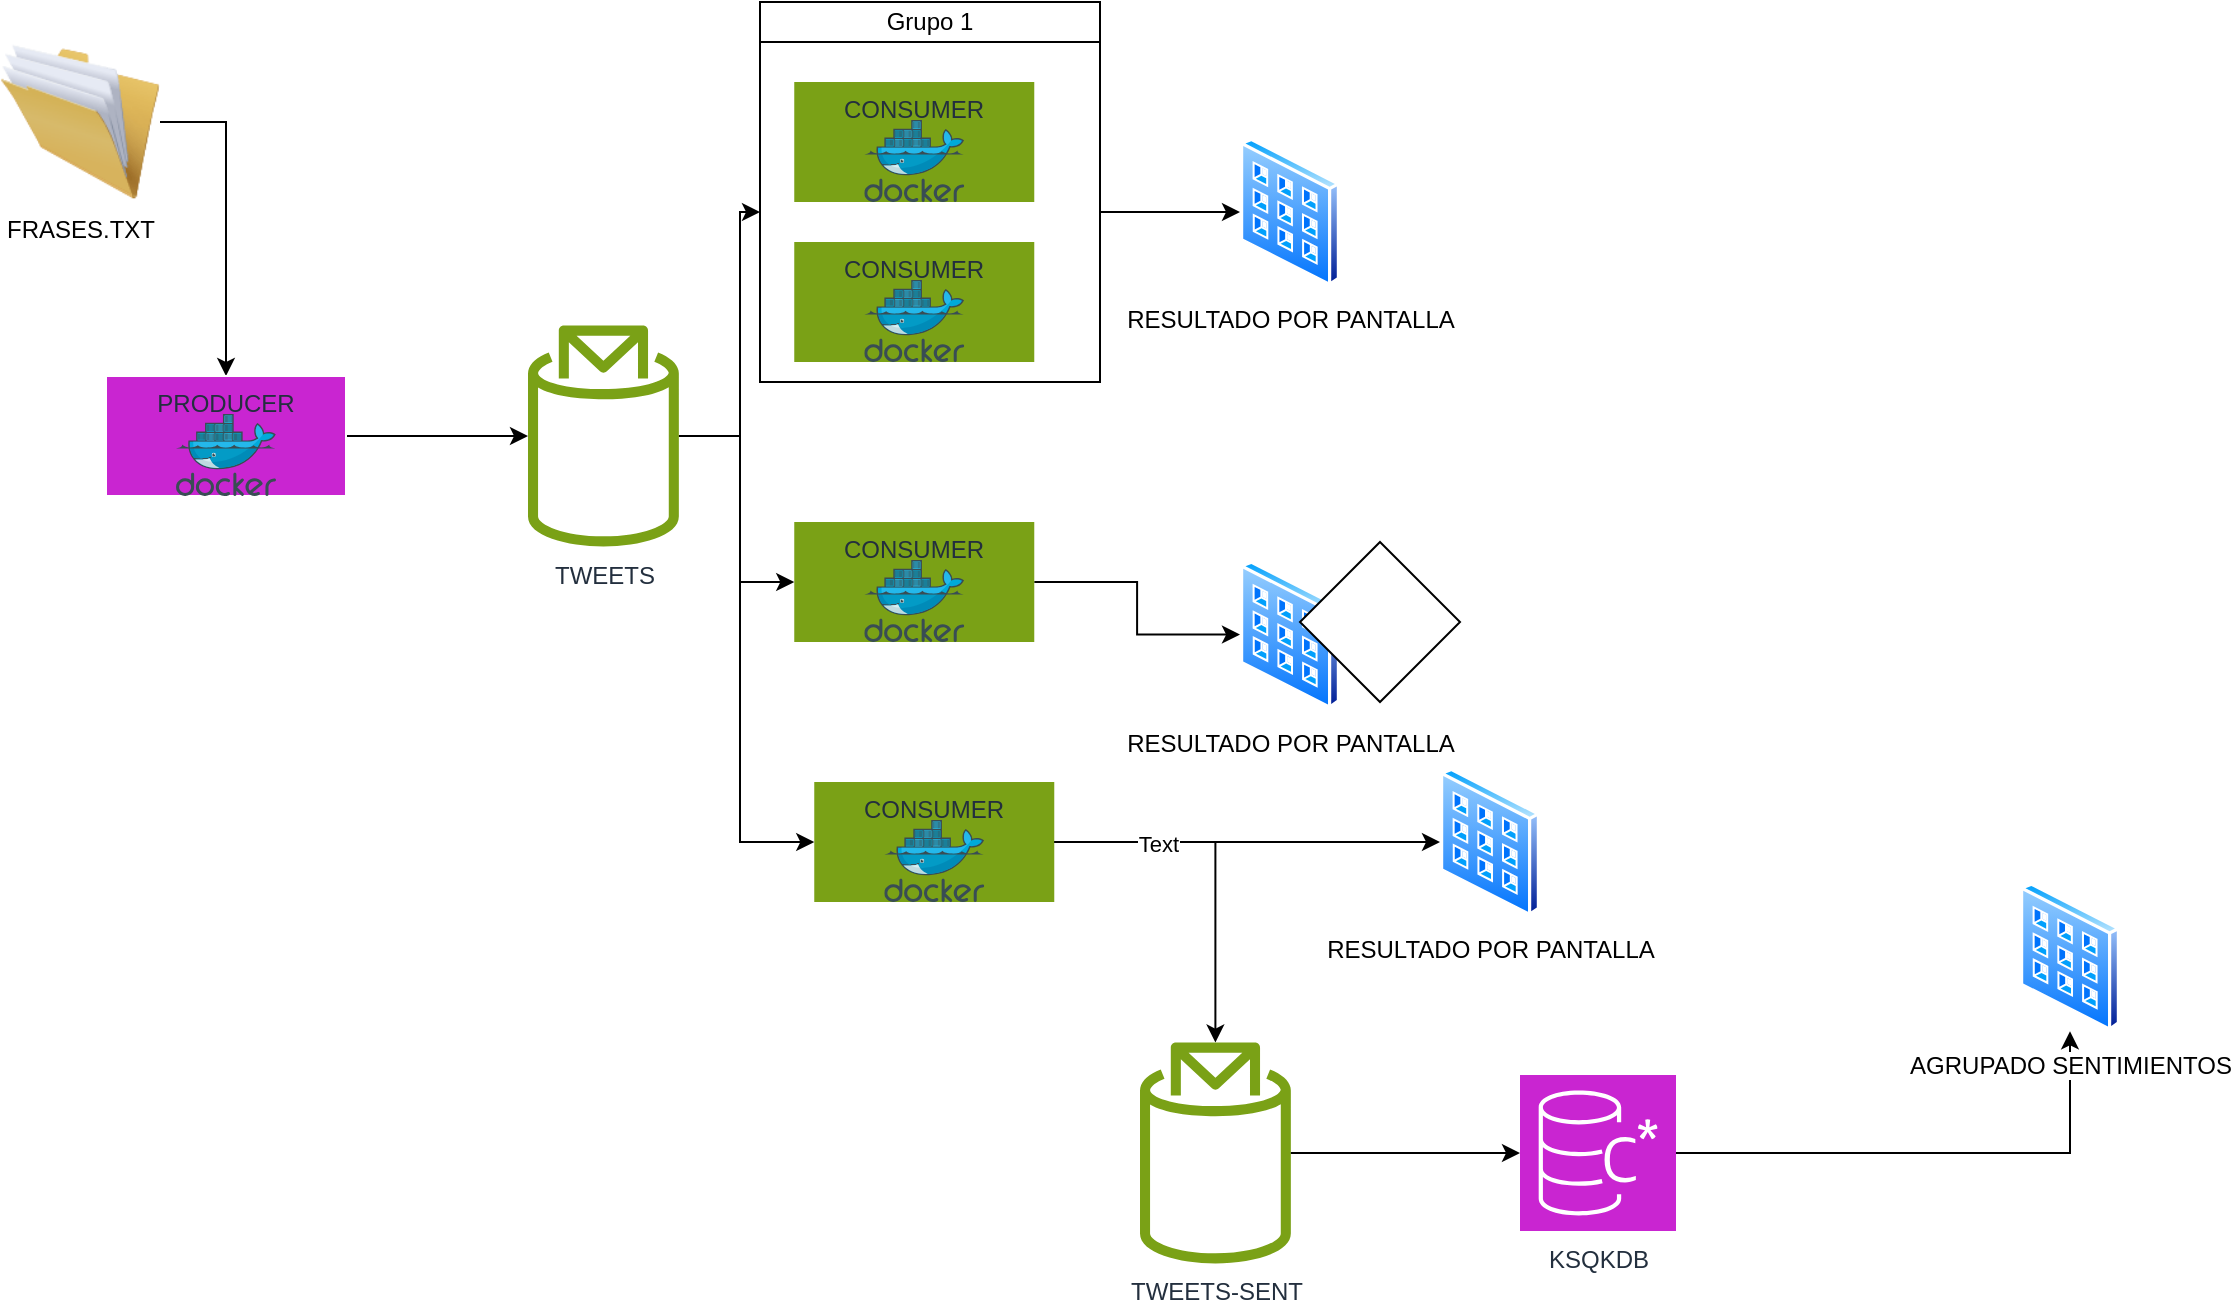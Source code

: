 <mxfile version="24.0.7" type="device">
  <diagram name="Página-1" id="r_L3bI0D3DNZWXaoevs4">
    <mxGraphModel dx="2213" dy="751" grid="1" gridSize="10" guides="1" tooltips="1" connect="1" arrows="1" fold="1" page="1" pageScale="1" pageWidth="827" pageHeight="1169" math="0" shadow="0">
      <root>
        <mxCell id="0" />
        <mxCell id="1" parent="0" />
        <mxCell id="WlXBjvaKJyTg54zayvFo-3" value="" style="whiteSpace=wrap;html=1;aspect=fixed;" parent="1" vertex="1">
          <mxGeometry x="-430" y="50" width="170" height="170" as="geometry" />
        </mxCell>
        <mxCell id="4SxkwOEJ3njyPt0Nz02--3" value="" style="edgeStyle=orthogonalEdgeStyle;rounded=0;orthogonalLoop=1;jettySize=auto;html=1;exitX=1;exitY=0.5;exitDx=0;exitDy=0;" parent="1" source="4SxkwOEJ3njyPt0Nz02--6" target="4SxkwOEJ3njyPt0Nz02--2" edge="1">
          <mxGeometry relative="1" as="geometry">
            <mxPoint x="-606" y="109" as="sourcePoint" />
          </mxGeometry>
        </mxCell>
        <mxCell id="4SxkwOEJ3njyPt0Nz02--7" style="edgeStyle=orthogonalEdgeStyle;rounded=0;orthogonalLoop=1;jettySize=auto;html=1;" parent="1" source="4SxkwOEJ3njyPt0Nz02--2" target="4SxkwOEJ3njyPt0Nz02--4" edge="1">
          <mxGeometry relative="1" as="geometry" />
        </mxCell>
        <mxCell id="4SxkwOEJ3njyPt0Nz02--2" value="PRODUCER" style="whiteSpace=wrap;html=1;verticalAlign=top;fillColor=#C925D1;strokeColor=#ffffff;fontColor=#232F3E;sketch=0;dashed=0;fontStyle=0;" parent="1" vertex="1">
          <mxGeometry x="-757" y="217" width="120" height="60" as="geometry" />
        </mxCell>
        <mxCell id="4SxkwOEJ3njyPt0Nz02--9" value="" style="edgeStyle=orthogonalEdgeStyle;rounded=0;orthogonalLoop=1;jettySize=auto;html=1;entryX=0;entryY=0.5;entryDx=0;entryDy=0;" parent="1" source="4SxkwOEJ3njyPt0Nz02--4" target="WlXBjvaKJyTg54zayvFo-3" edge="1">
          <mxGeometry relative="1" as="geometry">
            <Array as="points">
              <mxPoint x="-440" y="247" />
              <mxPoint x="-440" y="135" />
            </Array>
          </mxGeometry>
        </mxCell>
        <mxCell id="4SxkwOEJ3njyPt0Nz02--19" style="edgeStyle=orthogonalEdgeStyle;rounded=0;orthogonalLoop=1;jettySize=auto;html=1;" parent="1" source="4SxkwOEJ3njyPt0Nz02--4" target="4SxkwOEJ3njyPt0Nz02--17" edge="1">
          <mxGeometry relative="1" as="geometry">
            <Array as="points">
              <mxPoint x="-440" y="247" />
              <mxPoint x="-440" y="320" />
            </Array>
          </mxGeometry>
        </mxCell>
        <mxCell id="7juN2BjnjHGz9_cl3BJS-5" style="edgeStyle=orthogonalEdgeStyle;rounded=0;orthogonalLoop=1;jettySize=auto;html=1;entryX=0;entryY=0.5;entryDx=0;entryDy=0;" parent="1" source="4SxkwOEJ3njyPt0Nz02--4" target="7juN2BjnjHGz9_cl3BJS-2" edge="1">
          <mxGeometry relative="1" as="geometry">
            <Array as="points">
              <mxPoint x="-440" y="247" />
              <mxPoint x="-440" y="450" />
            </Array>
          </mxGeometry>
        </mxCell>
        <mxCell id="4SxkwOEJ3njyPt0Nz02--4" value="TWEETS" style="sketch=0;outlineConnect=0;fontColor=#232F3E;gradientColor=none;fillColor=#7AA116;strokeColor=none;dashed=0;verticalLabelPosition=bottom;verticalAlign=top;align=center;html=1;fontSize=12;fontStyle=0;aspect=fixed;pointerEvents=1;shape=mxgraph.aws4.topic_2;" parent="1" vertex="1">
          <mxGeometry x="-546" y="191.5" width="75.42" height="111" as="geometry" />
        </mxCell>
        <mxCell id="4SxkwOEJ3njyPt0Nz02--5" value="" style="image;sketch=0;aspect=fixed;html=1;points=[];align=center;fontSize=12;image=img/lib/mscae/Docker.svg;" parent="1" vertex="1">
          <mxGeometry x="-722" y="236" width="50" height="41" as="geometry" />
        </mxCell>
        <mxCell id="4SxkwOEJ3njyPt0Nz02--6" value="FRASES.TXT" style="image;html=1;image=img/lib/clip_art/general/Full_Folder_128x128.png" parent="1" vertex="1">
          <mxGeometry x="-810" y="50" width="80" height="80" as="geometry" />
        </mxCell>
        <mxCell id="4SxkwOEJ3njyPt0Nz02--11" style="edgeStyle=orthogonalEdgeStyle;rounded=0;orthogonalLoop=1;jettySize=auto;html=1;exitX=1;exitY=0.5;exitDx=0;exitDy=0;" parent="1" source="WlXBjvaKJyTg54zayvFo-3" target="4SxkwOEJ3njyPt0Nz02--10" edge="1">
          <mxGeometry relative="1" as="geometry" />
        </mxCell>
        <mxCell id="4SxkwOEJ3njyPt0Nz02--8" value="CONSUMER" style="whiteSpace=wrap;html=1;verticalAlign=top;fillColor=#7AA116;strokeColor=none;fontColor=#232F3E;sketch=0;gradientColor=none;dashed=0;fontStyle=0;pointerEvents=1;" parent="1" vertex="1">
          <mxGeometry x="-412.87" y="150" width="120" height="60" as="geometry" />
        </mxCell>
        <mxCell id="4SxkwOEJ3njyPt0Nz02--10" value="RESULTADO POR PANTALLA&lt;div&gt;&lt;br&gt;&lt;/div&gt;" style="image;aspect=fixed;perimeter=ellipsePerimeter;html=1;align=center;shadow=0;dashed=0;spacingTop=3;image=img/lib/active_directory/input_output_filter.svg;" parent="1" vertex="1">
          <mxGeometry x="-190" y="97.68" width="50" height="74.63" as="geometry" />
        </mxCell>
        <mxCell id="4SxkwOEJ3njyPt0Nz02--15" value="" style="image;sketch=0;aspect=fixed;html=1;points=[];align=center;fontSize=12;image=img/lib/mscae/Docker.svg;" parent="1" vertex="1">
          <mxGeometry x="-377.87" y="169" width="50" height="41" as="geometry" />
        </mxCell>
        <mxCell id="4SxkwOEJ3njyPt0Nz02--21" style="edgeStyle=orthogonalEdgeStyle;rounded=0;orthogonalLoop=1;jettySize=auto;html=1;" parent="1" source="4SxkwOEJ3njyPt0Nz02--17" target="4SxkwOEJ3njyPt0Nz02--20" edge="1">
          <mxGeometry relative="1" as="geometry" />
        </mxCell>
        <mxCell id="4SxkwOEJ3njyPt0Nz02--17" value="CONSUMER" style="whiteSpace=wrap;html=1;verticalAlign=top;fillColor=#7AA116;strokeColor=none;fontColor=#232F3E;sketch=0;gradientColor=none;dashed=0;fontStyle=0;pointerEvents=1;" parent="1" vertex="1">
          <mxGeometry x="-412.87" y="290" width="120" height="60" as="geometry" />
        </mxCell>
        <mxCell id="4SxkwOEJ3njyPt0Nz02--18" value="" style="image;sketch=0;aspect=fixed;html=1;points=[];align=center;fontSize=12;image=img/lib/mscae/Docker.svg;" parent="1" vertex="1">
          <mxGeometry x="-377.87" y="309" width="50" height="41" as="geometry" />
        </mxCell>
        <mxCell id="4SxkwOEJ3njyPt0Nz02--20" value="RESULTADO POR PANTALLA&lt;div&gt;&lt;br&gt;&lt;/div&gt;" style="image;aspect=fixed;perimeter=ellipsePerimeter;html=1;align=center;shadow=0;dashed=0;spacingTop=3;image=img/lib/active_directory/input_output_filter.svg;" parent="1" vertex="1">
          <mxGeometry x="-190" y="309" width="50" height="74.63" as="geometry" />
        </mxCell>
        <mxCell id="WlXBjvaKJyTg54zayvFo-1" value="CONSUMER" style="whiteSpace=wrap;html=1;verticalAlign=top;fillColor=#7AA116;strokeColor=none;fontColor=#232F3E;sketch=0;gradientColor=none;dashed=0;fontStyle=0;pointerEvents=1;" parent="1" vertex="1">
          <mxGeometry x="-412.87" y="70" width="120" height="60" as="geometry" />
        </mxCell>
        <mxCell id="WlXBjvaKJyTg54zayvFo-2" value="" style="image;sketch=0;aspect=fixed;html=1;points=[];align=center;fontSize=12;image=img/lib/mscae/Docker.svg;" parent="1" vertex="1">
          <mxGeometry x="-377.87" y="89" width="50" height="41" as="geometry" />
        </mxCell>
        <mxCell id="WlXBjvaKJyTg54zayvFo-4" value="Grupo 1" style="whiteSpace=wrap;html=1;" parent="1" vertex="1">
          <mxGeometry x="-430" y="30" width="170" height="20" as="geometry" />
        </mxCell>
        <mxCell id="7juN2BjnjHGz9_cl3BJS-1" style="edgeStyle=orthogonalEdgeStyle;rounded=0;orthogonalLoop=1;jettySize=auto;html=1;" parent="1" source="7juN2BjnjHGz9_cl3BJS-2" target="7juN2BjnjHGz9_cl3BJS-4" edge="1">
          <mxGeometry relative="1" as="geometry" />
        </mxCell>
        <mxCell id="7juN2BjnjHGz9_cl3BJS-2" value="CONSUMER" style="whiteSpace=wrap;html=1;verticalAlign=top;fillColor=#7AA116;strokeColor=none;fontColor=#232F3E;sketch=0;gradientColor=none;dashed=0;fontStyle=0;pointerEvents=1;" parent="1" vertex="1">
          <mxGeometry x="-402.87" y="420" width="120" height="60" as="geometry" />
        </mxCell>
        <mxCell id="7juN2BjnjHGz9_cl3BJS-7" style="edgeStyle=orthogonalEdgeStyle;rounded=0;orthogonalLoop=1;jettySize=auto;html=1;exitX=1;exitY=0.5;exitDx=0;exitDy=0;" parent="1" source="7juN2BjnjHGz9_cl3BJS-2" target="7juN2BjnjHGz9_cl3BJS-6" edge="1">
          <mxGeometry relative="1" as="geometry" />
        </mxCell>
        <mxCell id="7juN2BjnjHGz9_cl3BJS-8" value="Text" style="edgeLabel;html=1;align=center;verticalAlign=middle;resizable=0;points=[];" parent="7juN2BjnjHGz9_cl3BJS-7" vertex="1" connectable="0">
          <mxGeometry x="-0.429" y="-1" relative="1" as="geometry">
            <mxPoint as="offset" />
          </mxGeometry>
        </mxCell>
        <mxCell id="7juN2BjnjHGz9_cl3BJS-3" value="" style="image;sketch=0;aspect=fixed;html=1;points=[];align=center;fontSize=12;image=img/lib/mscae/Docker.svg;" parent="1" vertex="1">
          <mxGeometry x="-367.87" y="439" width="50" height="41" as="geometry" />
        </mxCell>
        <mxCell id="7juN2BjnjHGz9_cl3BJS-4" value="RESULTADO POR PANTALLA&lt;div&gt;&lt;br&gt;&lt;/div&gt;" style="image;aspect=fixed;perimeter=ellipsePerimeter;html=1;align=center;shadow=0;dashed=0;spacingTop=3;image=img/lib/active_directory/input_output_filter.svg;" parent="1" vertex="1">
          <mxGeometry x="-90" y="412.68" width="50" height="74.63" as="geometry" />
        </mxCell>
        <mxCell id="7juN2BjnjHGz9_cl3BJS-6" value="TWEETS-SENT" style="sketch=0;outlineConnect=0;fontColor=#232F3E;gradientColor=none;fillColor=#7AA116;strokeColor=none;dashed=0;verticalLabelPosition=bottom;verticalAlign=top;align=center;html=1;fontSize=12;fontStyle=0;aspect=fixed;pointerEvents=1;shape=mxgraph.aws4.topic_2;" parent="1" vertex="1">
          <mxGeometry x="-240" y="550" width="75.42" height="111" as="geometry" />
        </mxCell>
        <mxCell id="7juN2BjnjHGz9_cl3BJS-9" value="" style="rhombus;whiteSpace=wrap;html=1;" parent="1" vertex="1">
          <mxGeometry x="-160" y="300" width="80" height="80" as="geometry" />
        </mxCell>
        <mxCell id="7juN2BjnjHGz9_cl3BJS-11" style="edgeStyle=orthogonalEdgeStyle;rounded=0;orthogonalLoop=1;jettySize=auto;html=1;" parent="1" source="7juN2BjnjHGz9_cl3BJS-6" target="7juN2BjnjHGz9_cl3BJS-12" edge="1">
          <mxGeometry relative="1" as="geometry">
            <mxPoint x="30" y="606" as="targetPoint" />
          </mxGeometry>
        </mxCell>
        <mxCell id="FM32gW2ANKnDxbEPCVz0-2" style="edgeStyle=orthogonalEdgeStyle;rounded=0;orthogonalLoop=1;jettySize=auto;html=1;" edge="1" parent="1" source="7juN2BjnjHGz9_cl3BJS-12" target="FM32gW2ANKnDxbEPCVz0-1">
          <mxGeometry relative="1" as="geometry" />
        </mxCell>
        <mxCell id="7juN2BjnjHGz9_cl3BJS-12" value="KSQKDB" style="sketch=0;points=[[0,0,0],[0.25,0,0],[0.5,0,0],[0.75,0,0],[1,0,0],[0,1,0],[0.25,1,0],[0.5,1,0],[0.75,1,0],[1,1,0],[0,0.25,0],[0,0.5,0],[0,0.75,0],[1,0.25,0],[1,0.5,0],[1,0.75,0]];outlineConnect=0;fontColor=#232F3E;fillColor=#C925D1;strokeColor=#ffffff;dashed=0;verticalLabelPosition=bottom;verticalAlign=top;align=center;html=1;fontSize=12;fontStyle=0;aspect=fixed;shape=mxgraph.aws4.resourceIcon;resIcon=mxgraph.aws4.keyspaces;" parent="1" vertex="1">
          <mxGeometry x="-50" y="566.5" width="78" height="78" as="geometry" />
        </mxCell>
        <mxCell id="FM32gW2ANKnDxbEPCVz0-1" value="AGRUPADO SENTIMIENTOS" style="image;aspect=fixed;perimeter=ellipsePerimeter;html=1;align=center;shadow=0;dashed=0;spacingTop=3;image=img/lib/active_directory/input_output_filter.svg;" vertex="1" parent="1">
          <mxGeometry x="200" y="470.0" width="50" height="74.63" as="geometry" />
        </mxCell>
      </root>
    </mxGraphModel>
  </diagram>
</mxfile>
